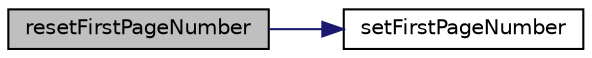 digraph "resetFirstPageNumber"
{
  edge [fontname="Helvetica",fontsize="10",labelfontname="Helvetica",labelfontsize="10"];
  node [fontname="Helvetica",fontsize="10",shape=record];
  rankdir="LR";
  Node43 [label="resetFirstPageNumber",height=0.2,width=0.4,color="black", fillcolor="grey75", style="filled", fontcolor="black"];
  Node43 -> Node44 [color="midnightblue",fontsize="10",style="solid",fontname="Helvetica"];
  Node44 [label="setFirstPageNumber",height=0.2,width=0.4,color="black", fillcolor="white", style="filled",URL="$class_p_h_p_excel___worksheet___page_setup.html#a4e6258a68fc08cab7d375fb5fbb8d30b"];
}

